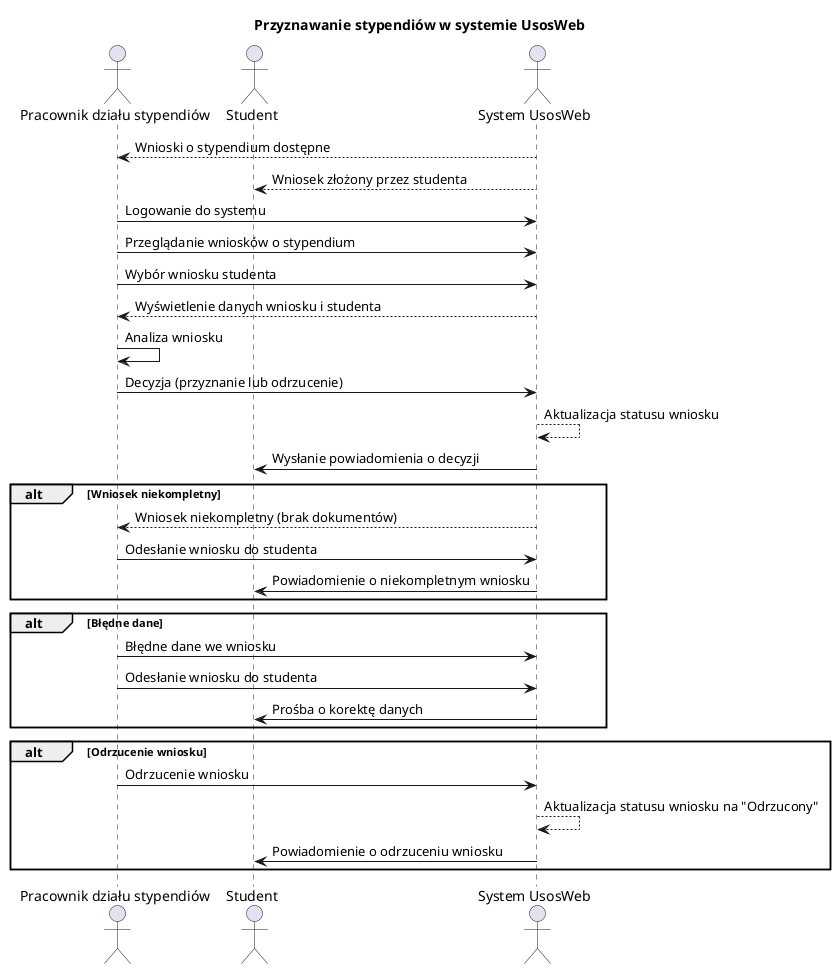 @startuml zadanie2
actor "Pracownik działu stypendiów" as Worker
actor "Student" as Student
actor "System UsosWeb" as System

title "Przyznawanie stypendiów w systemie UsosWeb"

' Warunki początkowe
System --> Worker : Wnioski o stypendium dostępne
System --> Student : Wniosek złożony przez studenta

' Scenariusz główny
Worker -> System : Logowanie do systemu
Worker -> System : Przeglądanie wniosków o stypendium
Worker -> System : Wybór wniosku studenta
System --> Worker : Wyświetlenie danych wniosku i studenta
Worker -> Worker : Analiza wniosku
Worker -> System : Decyzja (przyznanie lub odrzucenie)
System --> System : Aktualizacja statusu wniosku
System -> Student : Wysłanie powiadomienia o decyzji

' Scenariusz alternatywny A: Wniosek niekompletny
alt Wniosek niekompletny
   System --> Worker : Wniosek niekompletny (brak dokumentów)
   Worker -> System : Odesłanie wniosku do studenta
   System -> Student : Powiadomienie o niekompletnym wniosku
end

' Scenariusz alternatywny B: Błędne dane
alt Błędne dane
   Worker -> System : Błędne dane we wniosku
   Worker -> System : Odesłanie wniosku do studenta
   System -> Student : Prośba o korektę danych
end

' Scenariusz alternatywny C: Odrzucenie wniosku
alt Odrzucenie wniosku
   Worker -> System : Odrzucenie wniosku
   System --> System : Aktualizacja statusu wniosku na "Odrzucony"
   System -> Student : Powiadomienie o odrzuceniu wniosku
end

@enduml
